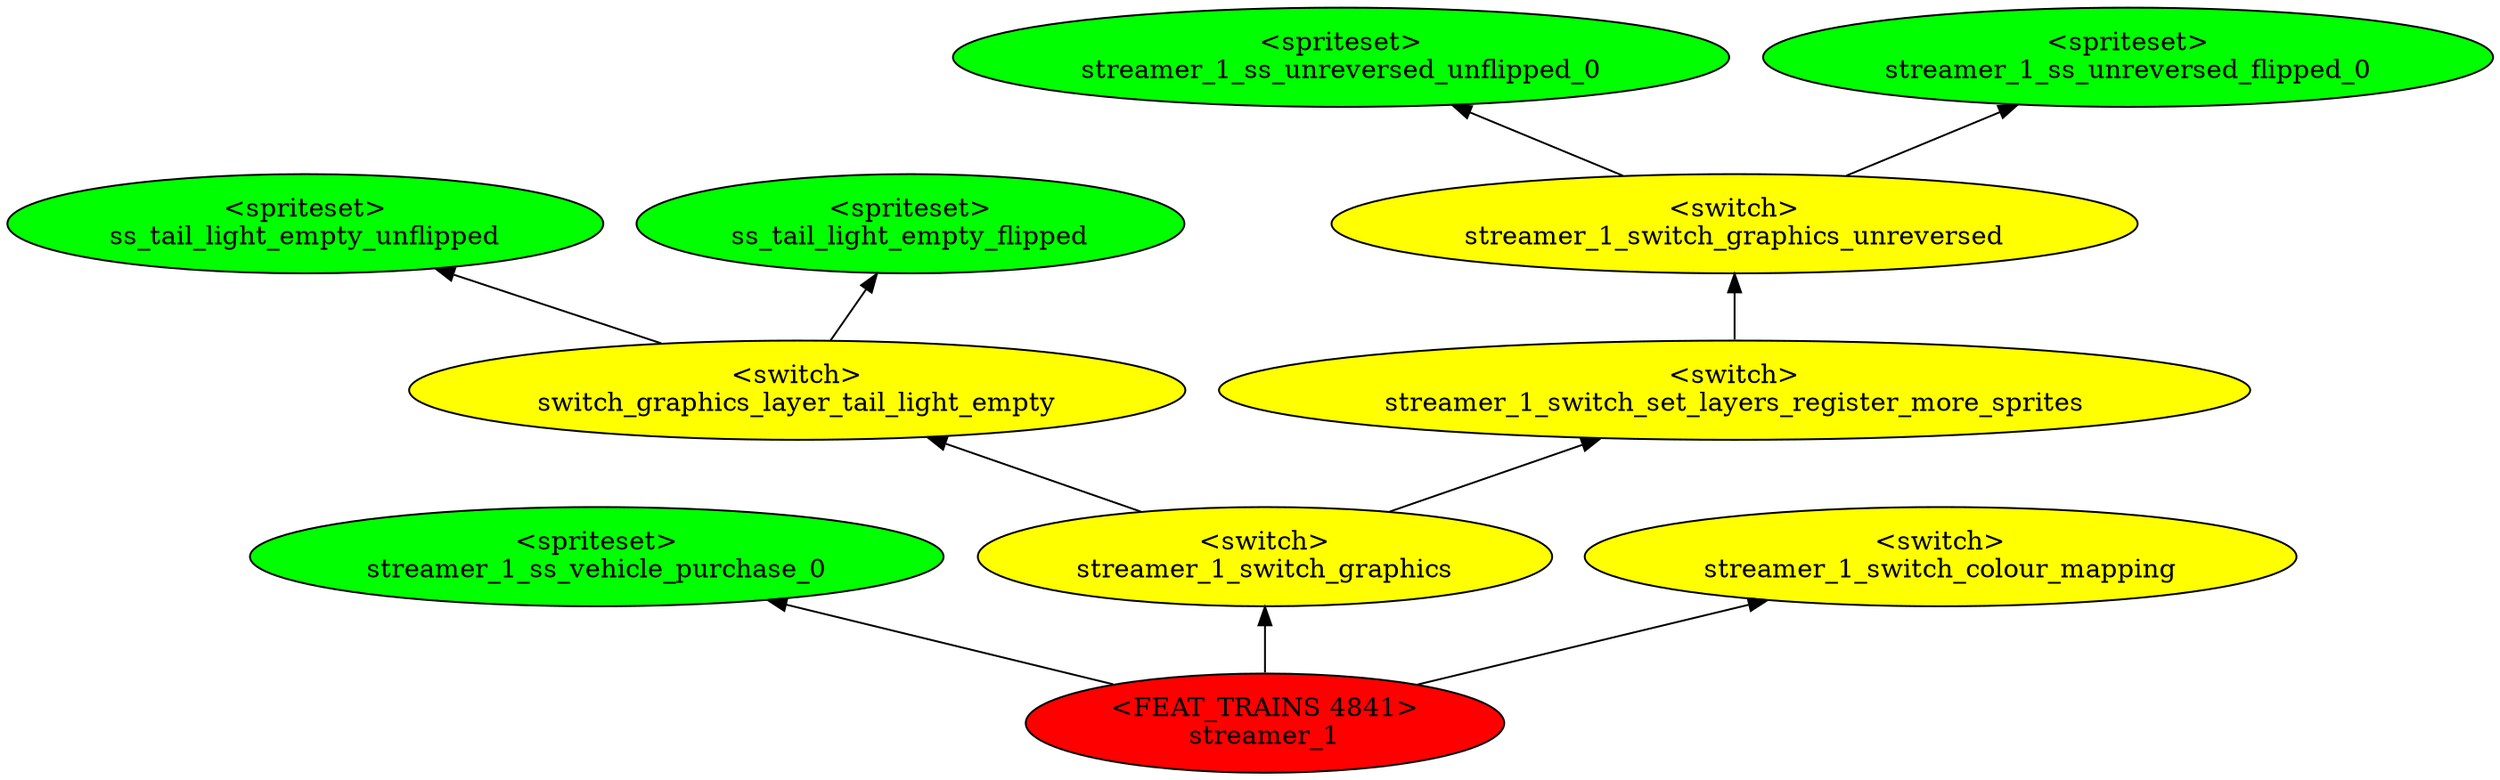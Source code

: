 digraph {
rankdir="BT"
ss_tail_light_empty_unflipped [fillcolor=green style="filled" label="<spriteset>\nss_tail_light_empty_unflipped"]
ss_tail_light_empty_flipped [fillcolor=green style="filled" label="<spriteset>\nss_tail_light_empty_flipped"]
switch_graphics_layer_tail_light_empty [fillcolor=yellow style="filled" label="<switch>\nswitch_graphics_layer_tail_light_empty"]
streamer_1_ss_unreversed_unflipped_0 [fillcolor=green style="filled" label="<spriteset>\nstreamer_1_ss_unreversed_unflipped_0"]
streamer_1_ss_unreversed_flipped_0 [fillcolor=green style="filled" label="<spriteset>\nstreamer_1_ss_unreversed_flipped_0"]
streamer_1_switch_graphics_unreversed [fillcolor=yellow style="filled" label="<switch>\nstreamer_1_switch_graphics_unreversed"]
streamer_1_ss_vehicle_purchase_0 [fillcolor=green style="filled" label="<spriteset>\nstreamer_1_ss_vehicle_purchase_0"]
streamer_1_switch_set_layers_register_more_sprites [fillcolor=yellow style="filled" label="<switch>\nstreamer_1_switch_set_layers_register_more_sprites"]
streamer_1_switch_graphics [fillcolor=yellow style="filled" label="<switch>\nstreamer_1_switch_graphics"]
streamer_1_switch_colour_mapping [fillcolor=yellow style="filled" label="<switch>\nstreamer_1_switch_colour_mapping"]
streamer_1 [fillcolor=red style="filled" label="<FEAT_TRAINS 4841>\nstreamer_1"]
switch_graphics_layer_tail_light_empty->ss_tail_light_empty_flipped
streamer_1_switch_set_layers_register_more_sprites->streamer_1_switch_graphics_unreversed
streamer_1->streamer_1_switch_graphics
streamer_1->streamer_1_switch_colour_mapping
switch_graphics_layer_tail_light_empty->ss_tail_light_empty_unflipped
streamer_1_switch_graphics_unreversed->streamer_1_ss_unreversed_unflipped_0
streamer_1_switch_graphics->switch_graphics_layer_tail_light_empty
streamer_1->streamer_1_ss_vehicle_purchase_0
streamer_1_switch_graphics_unreversed->streamer_1_ss_unreversed_flipped_0
streamer_1_switch_graphics->streamer_1_switch_set_layers_register_more_sprites
}
